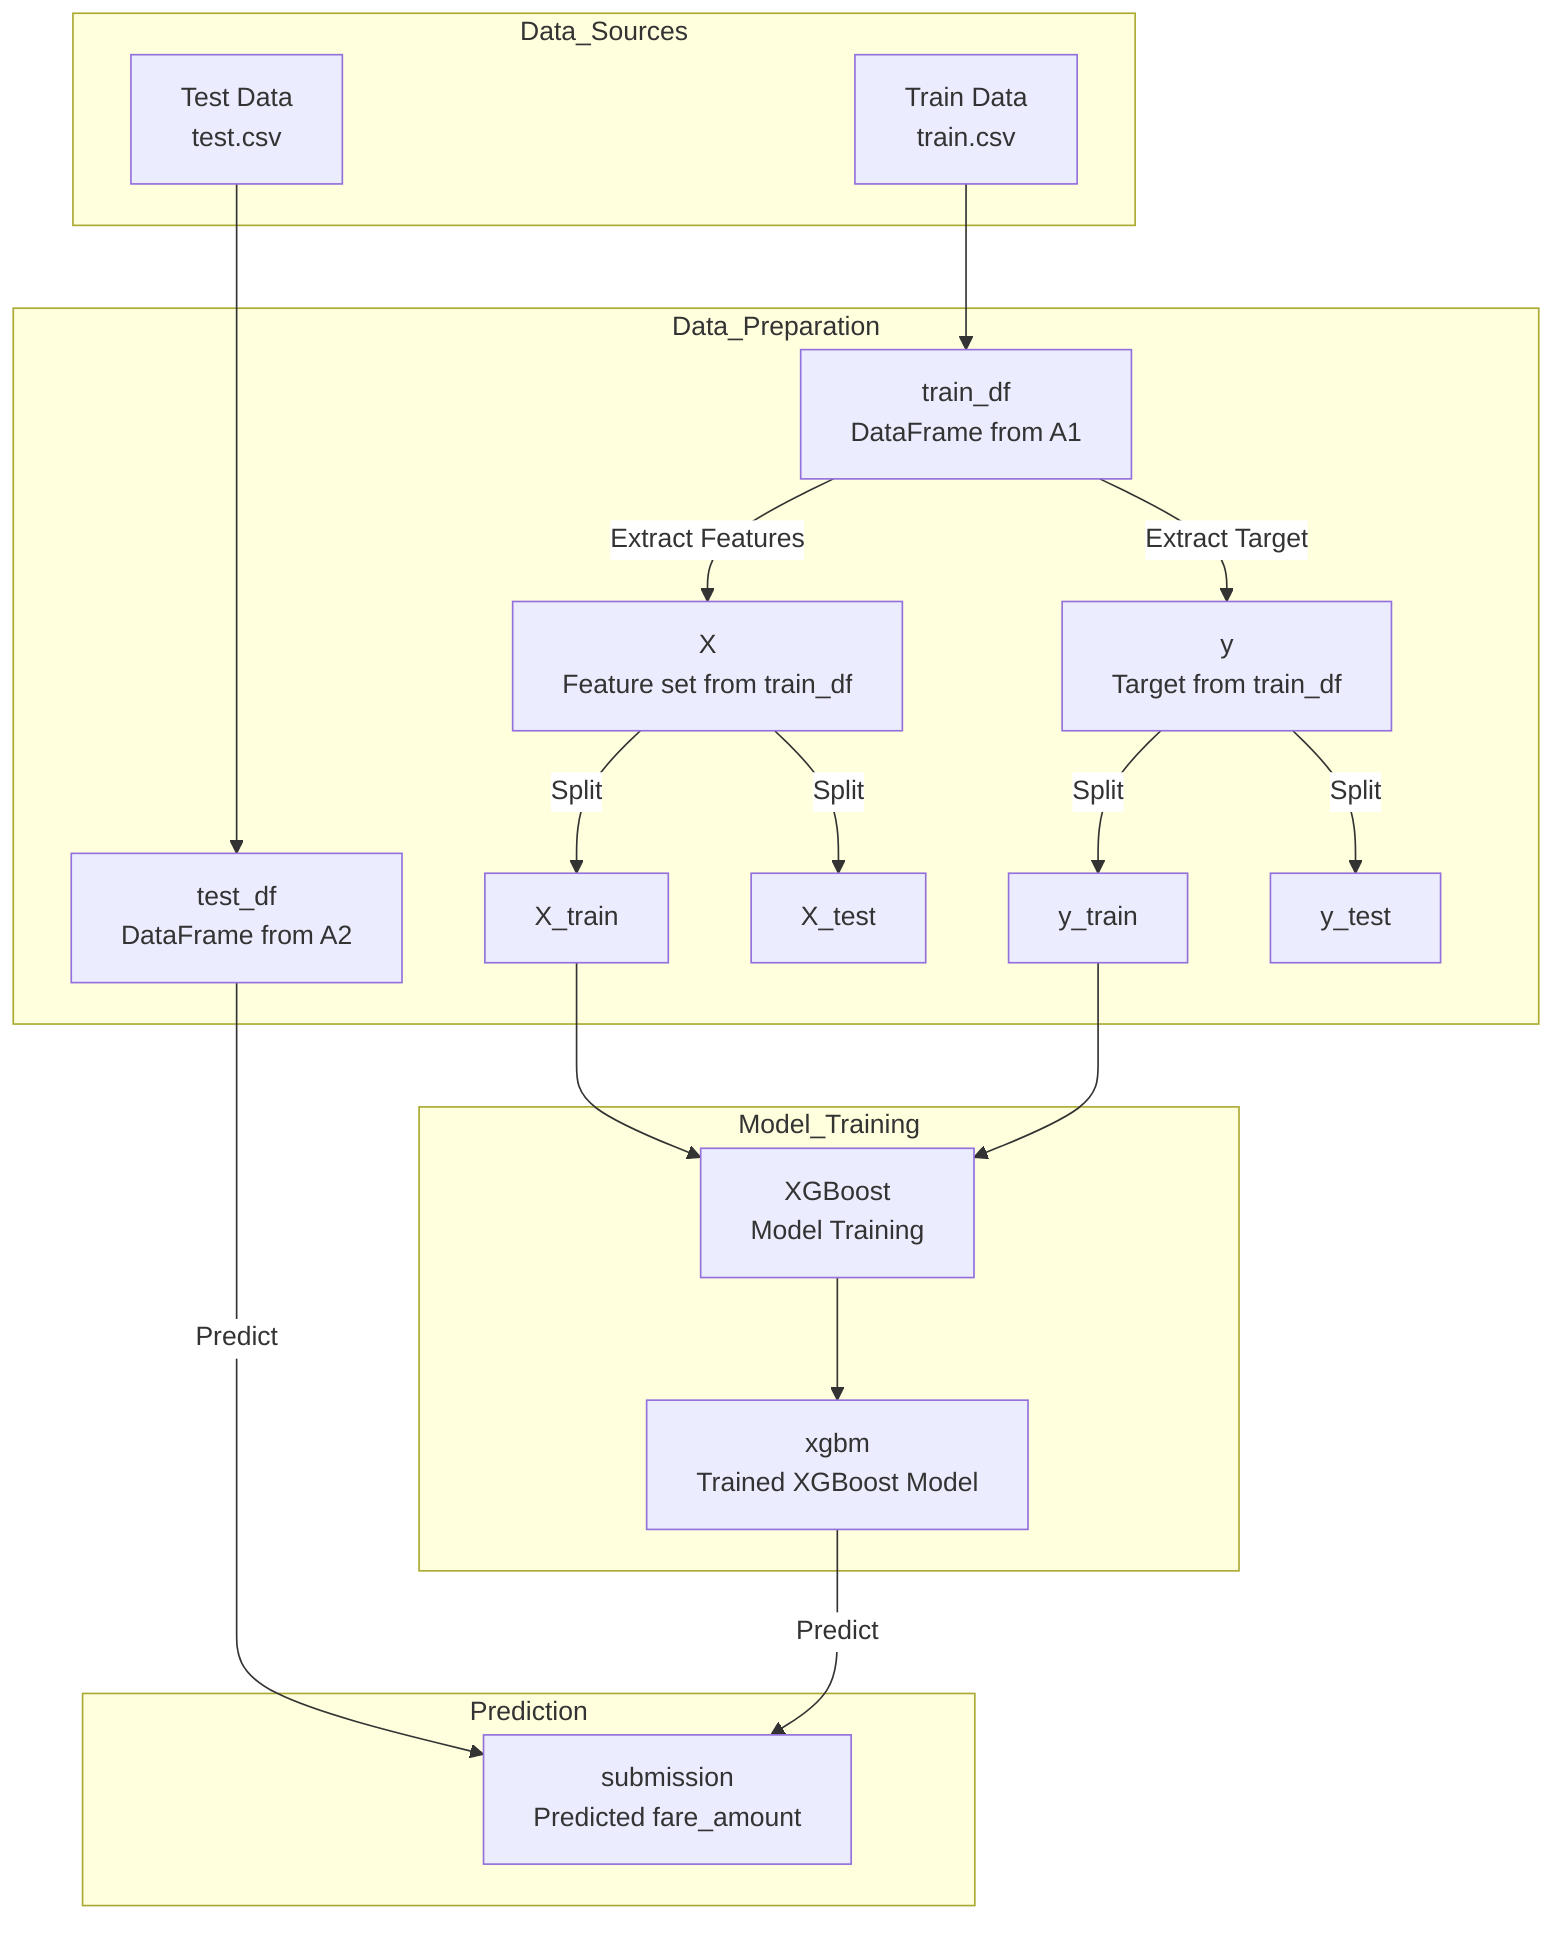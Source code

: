 %%{init: {"theme": "default", "themeVariables": {"primaryColor": "#ffcc00", "edgeLabelBackground":"#ffffff", "tertiaryColor": "#fff"}}}%%
flowchart TD
    subgraph Data_Sources
        A1[Train Data\ntrain.csv]
        A2[Test Data\ntest.csv]
    end

    subgraph Data_Preparation
        B1[train_df\nDataFrame from A1] 
        B2[test_df\nDataFrame from A2]
        B3[X\nFeature set from train_df]
        B4[y\nTarget from train_df]
        B5[X_train] 
        B6[X_test]
        B7[y_train]
        B8[y_test]
    end
    
    subgraph Model_Training
        C1[XGBoost\nModel Training]
        C2[xgbm\nTrained XGBoost Model]
    end

    subgraph Prediction
        D1[submission\nPredicted fare_amount]
    end
    
    A1 --> B1
    A2 --> B2
    
    B1 -->|Extract Features| B3
    B1 -->|Extract Target| B4

    B3 -->|Split| B5
    B3 -->|Split| B6
    B4 -->|Split| B7
    B4 -->|Split| B8
    
    B5 --> C1
    B7 --> C1
    C1 --> C2
    
    B2 -->|Predict| D1
    C2 -->|Predict| D1